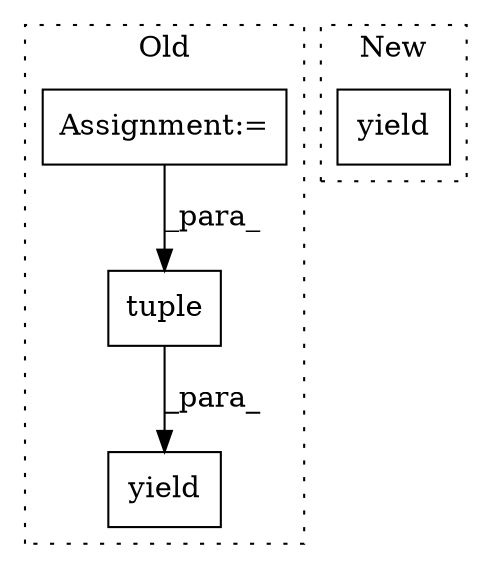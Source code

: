 digraph G {
subgraph cluster0 {
1 [label="tuple" a="32" s="5309,5364" l="6,1" shape="box"];
3 [label="Assignment:=" a="7" s="5198" l="1" shape="box"];
4 [label="yield" a="112" s="5302" l="7" shape="box"];
label = "Old";
style="dotted";
}
subgraph cluster1 {
2 [label="yield" a="112" s="5491" l="7" shape="box"];
label = "New";
style="dotted";
}
1 -> 4 [label="_para_"];
3 -> 1 [label="_para_"];
}